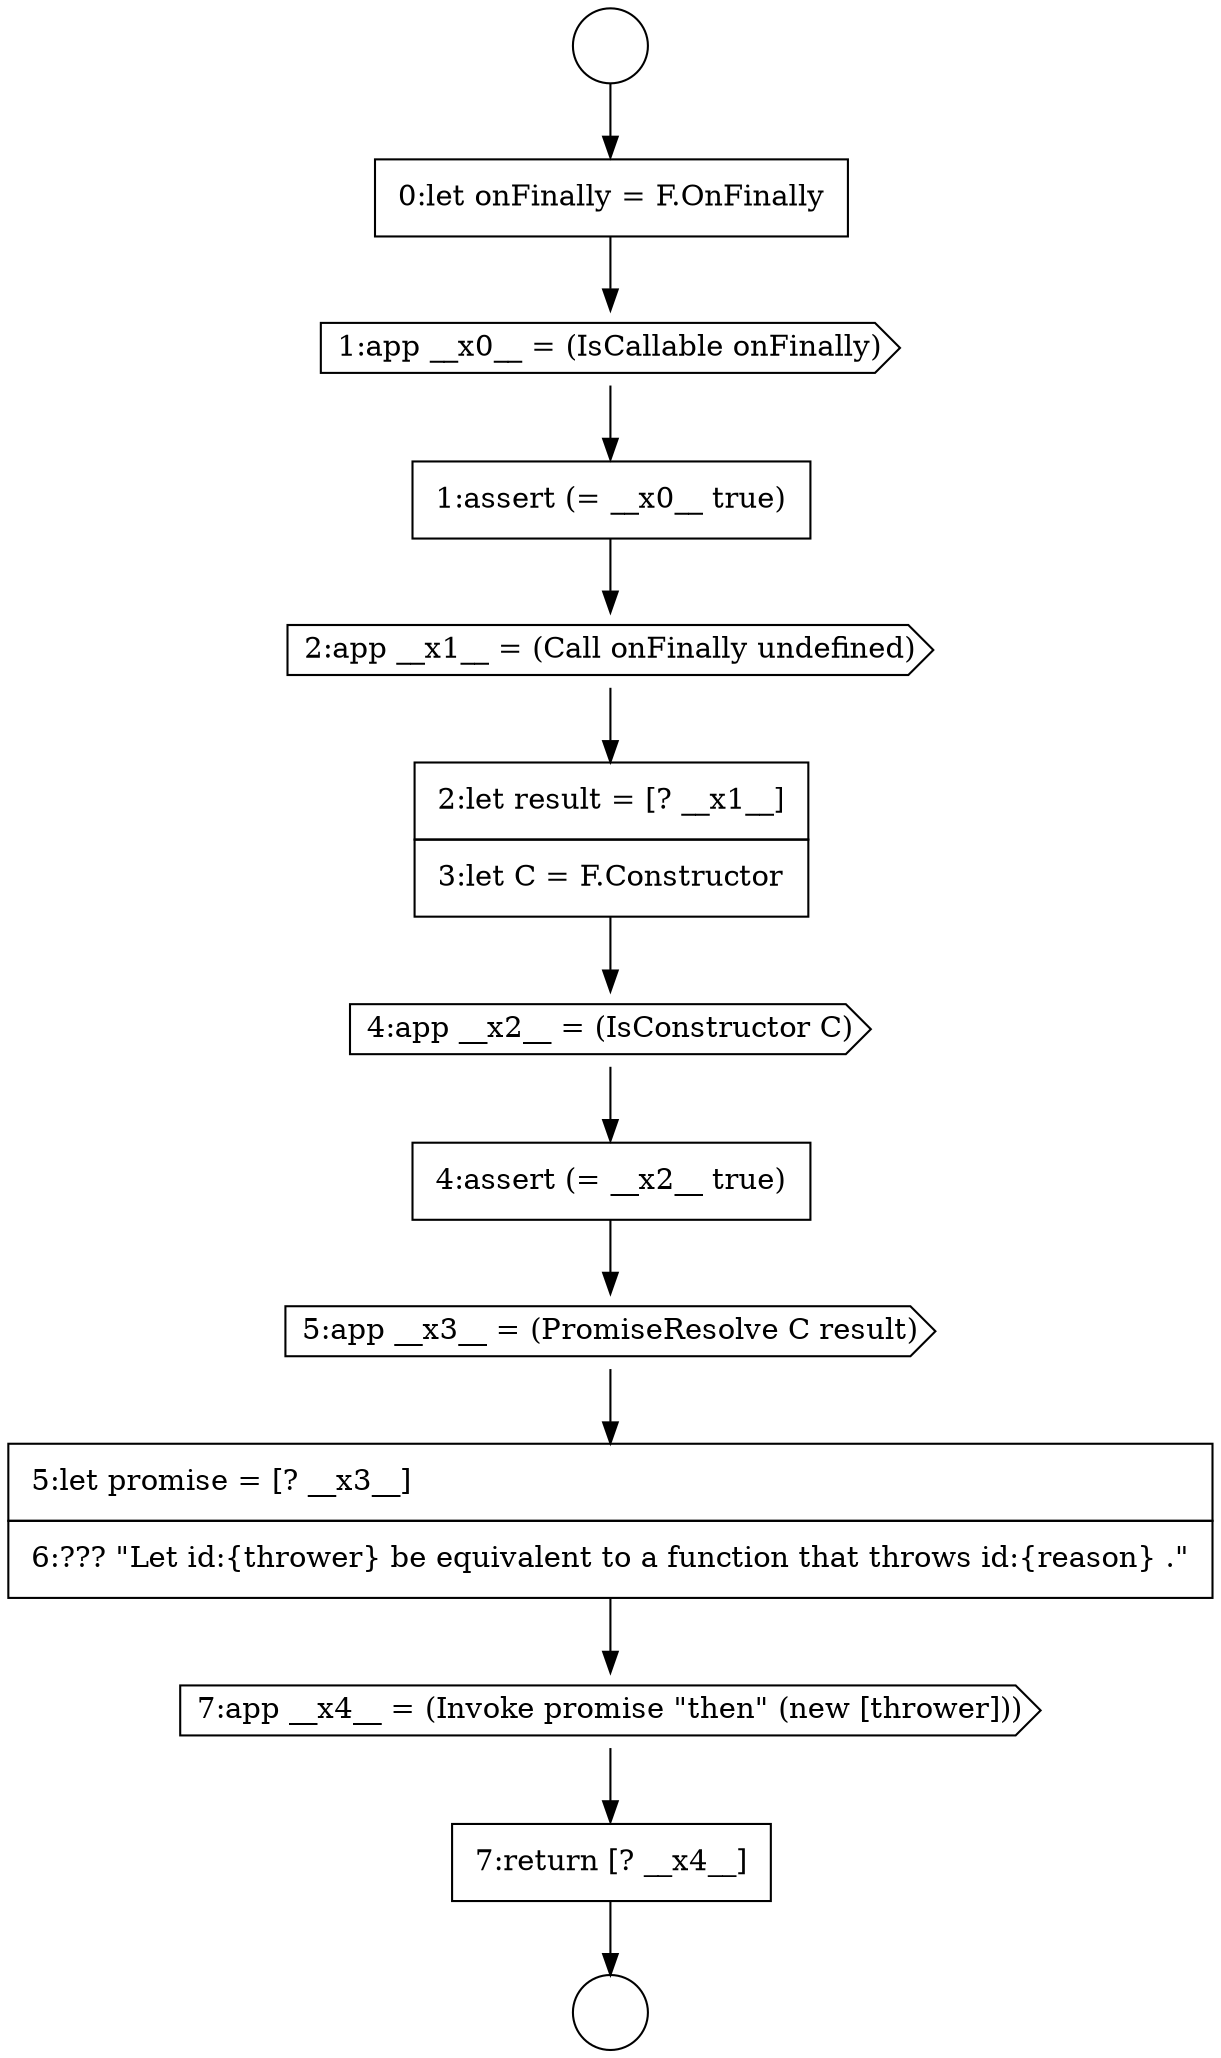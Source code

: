 digraph {
  node17556 [shape=none, margin=0, label=<<font color="black">
    <table border="0" cellborder="1" cellspacing="0" cellpadding="10">
      <tr><td align="left">7:return [? __x4__]</td></tr>
    </table>
  </font>> color="black" fillcolor="white" style=filled]
  node17549 [shape=cds, label=<<font color="black">2:app __x1__ = (Call onFinally undefined)</font>> color="black" fillcolor="white" style=filled]
  node17545 [shape=circle label=" " color="black" fillcolor="white" style=filled]
  node17555 [shape=cds, label=<<font color="black">7:app __x4__ = (Invoke promise &quot;then&quot; (new [thrower]))</font>> color="black" fillcolor="white" style=filled]
  node17550 [shape=none, margin=0, label=<<font color="black">
    <table border="0" cellborder="1" cellspacing="0" cellpadding="10">
      <tr><td align="left">2:let result = [? __x1__]</td></tr>
      <tr><td align="left">3:let C = F.Constructor</td></tr>
    </table>
  </font>> color="black" fillcolor="white" style=filled]
  node17546 [shape=none, margin=0, label=<<font color="black">
    <table border="0" cellborder="1" cellspacing="0" cellpadding="10">
      <tr><td align="left">0:let onFinally = F.OnFinally</td></tr>
    </table>
  </font>> color="black" fillcolor="white" style=filled]
  node17554 [shape=none, margin=0, label=<<font color="black">
    <table border="0" cellborder="1" cellspacing="0" cellpadding="10">
      <tr><td align="left">5:let promise = [? __x3__]</td></tr>
      <tr><td align="left">6:??? &quot;Let id:{thrower} be equivalent to a function that throws id:{reason} .&quot;</td></tr>
    </table>
  </font>> color="black" fillcolor="white" style=filled]
  node17547 [shape=cds, label=<<font color="black">1:app __x0__ = (IsCallable onFinally)</font>> color="black" fillcolor="white" style=filled]
  node17551 [shape=cds, label=<<font color="black">4:app __x2__ = (IsConstructor C)</font>> color="black" fillcolor="white" style=filled]
  node17552 [shape=none, margin=0, label=<<font color="black">
    <table border="0" cellborder="1" cellspacing="0" cellpadding="10">
      <tr><td align="left">4:assert (= __x2__ true)</td></tr>
    </table>
  </font>> color="black" fillcolor="white" style=filled]
  node17553 [shape=cds, label=<<font color="black">5:app __x3__ = (PromiseResolve C result)</font>> color="black" fillcolor="white" style=filled]
  node17544 [shape=circle label=" " color="black" fillcolor="white" style=filled]
  node17548 [shape=none, margin=0, label=<<font color="black">
    <table border="0" cellborder="1" cellspacing="0" cellpadding="10">
      <tr><td align="left">1:assert (= __x0__ true)</td></tr>
    </table>
  </font>> color="black" fillcolor="white" style=filled]
  node17546 -> node17547 [ color="black"]
  node17554 -> node17555 [ color="black"]
  node17556 -> node17545 [ color="black"]
  node17549 -> node17550 [ color="black"]
  node17552 -> node17553 [ color="black"]
  node17553 -> node17554 [ color="black"]
  node17547 -> node17548 [ color="black"]
  node17544 -> node17546 [ color="black"]
  node17550 -> node17551 [ color="black"]
  node17548 -> node17549 [ color="black"]
  node17555 -> node17556 [ color="black"]
  node17551 -> node17552 [ color="black"]
}
